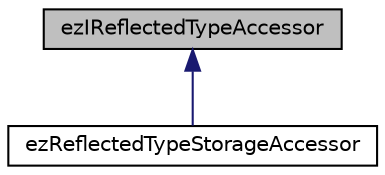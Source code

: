 digraph "ezIReflectedTypeAccessor"
{
 // LATEX_PDF_SIZE
  edge [fontname="Helvetica",fontsize="10",labelfontname="Helvetica",labelfontsize="10"];
  node [fontname="Helvetica",fontsize="10",shape=record];
  Node1 [label="ezIReflectedTypeAccessor",height=0.2,width=0.4,color="black", fillcolor="grey75", style="filled", fontcolor="black",tooltip="Provides access to the properties of an ezRTTI compatible data storage."];
  Node1 -> Node2 [dir="back",color="midnightblue",fontsize="10",style="solid",fontname="Helvetica"];
  Node2 [label="ezReflectedTypeStorageAccessor",height=0.2,width=0.4,color="black", fillcolor="white", style="filled",URL="$d8/d15/classez_reflected_type_storage_accessor.htm",tooltip="An ezIReflectedTypeAccessor implementation that also stores the actual data that is defined in the pa..."];
}
